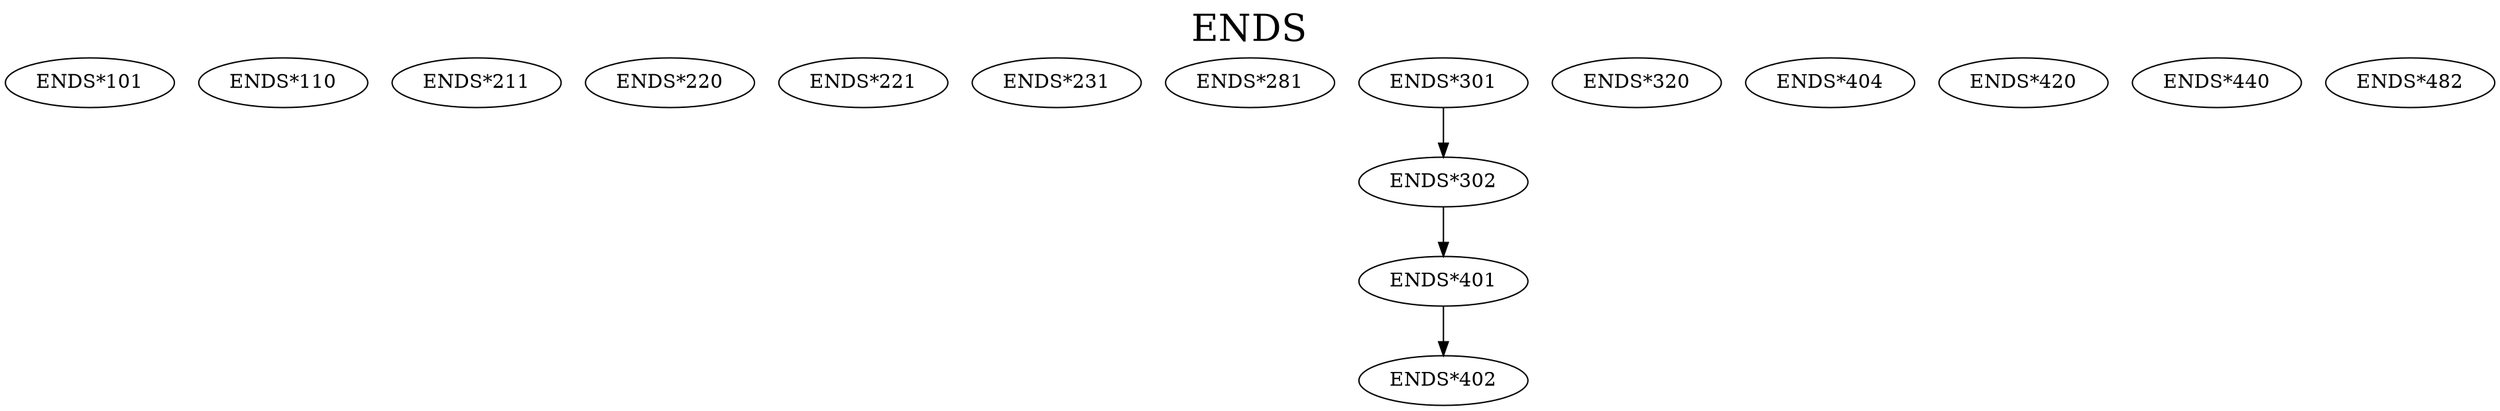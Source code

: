 digraph ENDS {
labelloc = "t";
label = "ENDS"
fontsize = 27;
"ENDS*101"
"ENDS*110"
"ENDS*211"
"ENDS*220"
"ENDS*221"
"ENDS*231"
"ENDS*281"
"ENDS*301"
"ENDS*301" -> "ENDS*302" [style=solid]
"ENDS*320"
"ENDS*302" -> "ENDS*401" [style=solid]
"ENDS*401" -> "ENDS*402" [style=solid]
"ENDS*404"
"ENDS*420"
"ENDS*440"
"ENDS*482"
}
